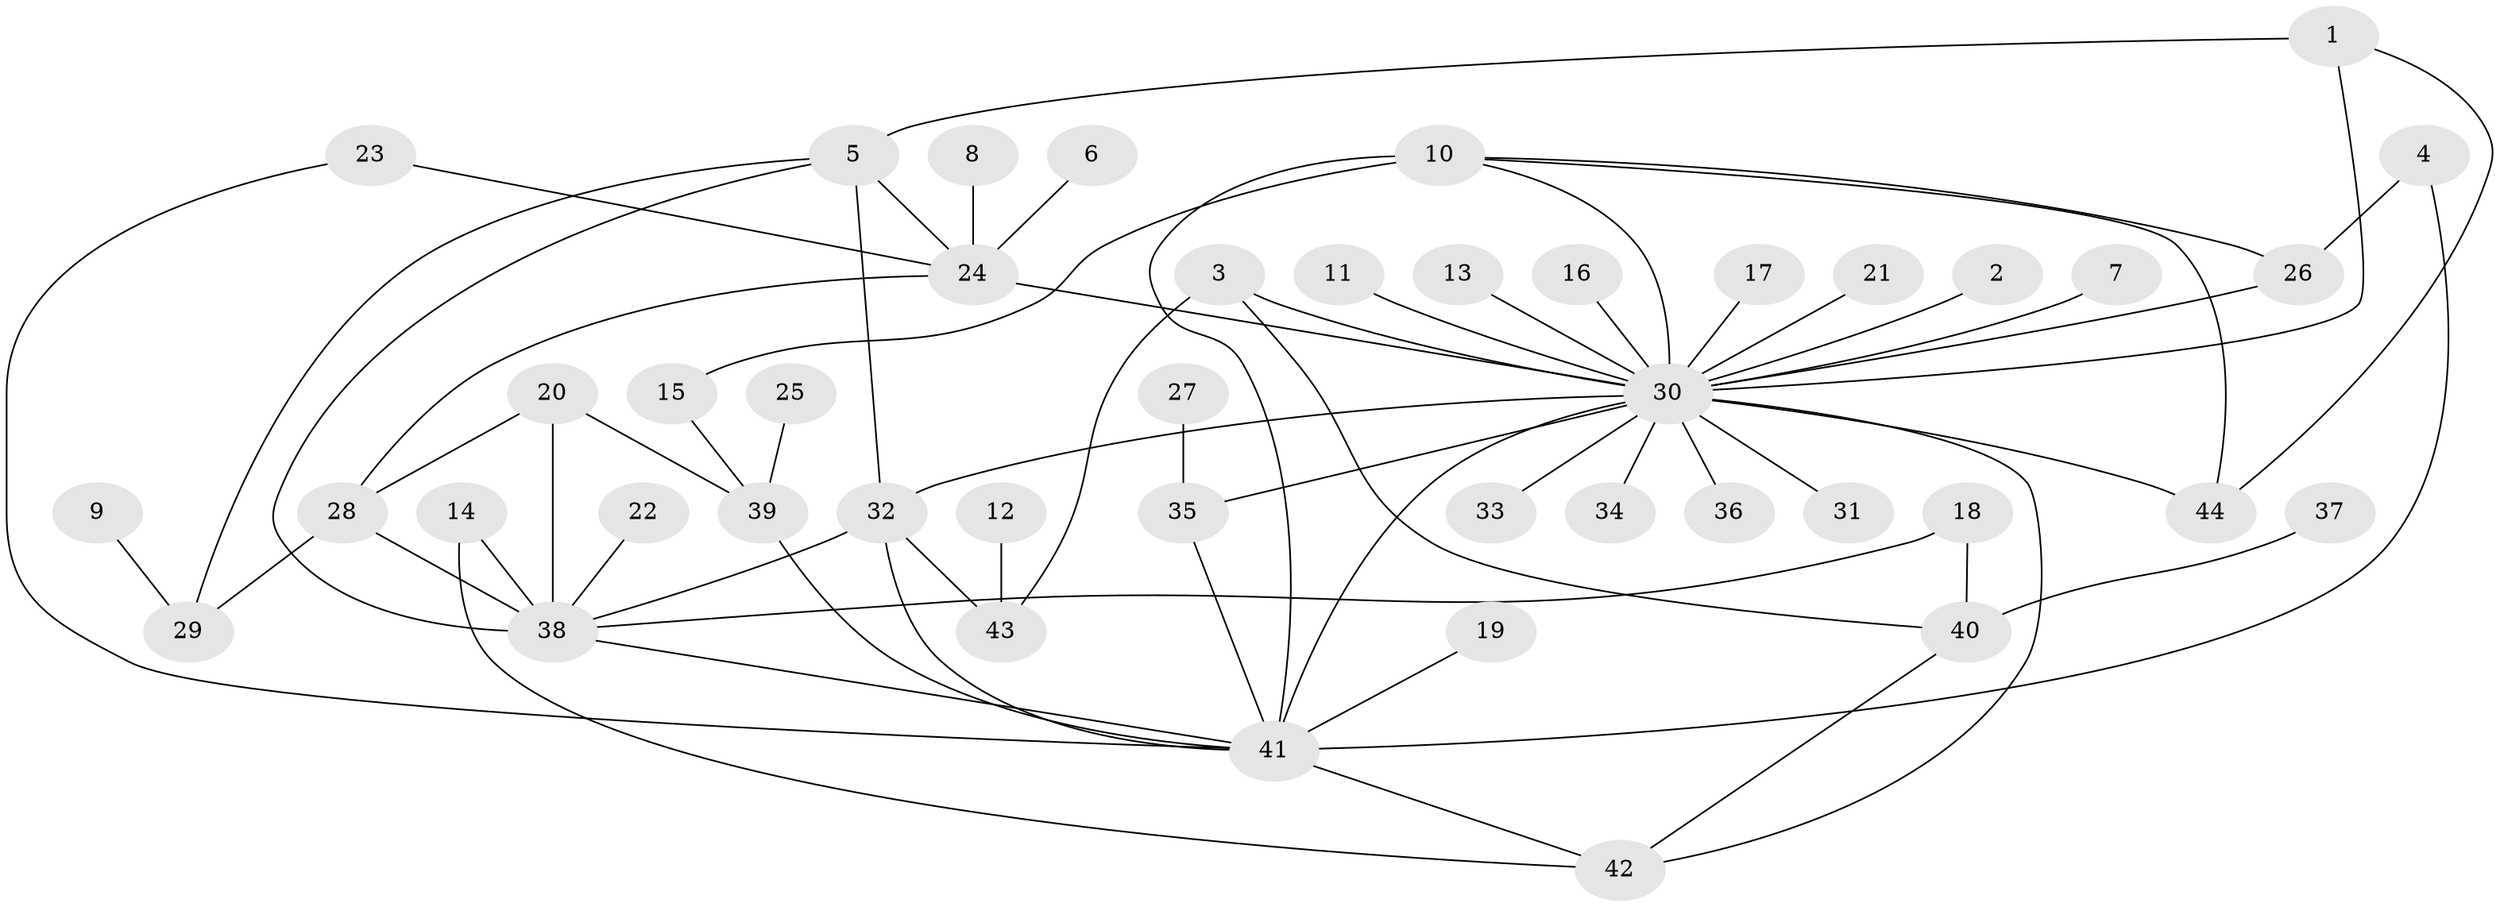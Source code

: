 // original degree distribution, {6: 0.045871559633027525, 24: 0.009174311926605505, 14: 0.009174311926605505, 1: 0.5412844036697247, 10: 0.009174311926605505, 3: 0.11009174311926606, 2: 0.1651376146788991, 8: 0.01834862385321101, 4: 0.06422018348623854, 5: 0.027522935779816515}
// Generated by graph-tools (version 1.1) at 2025/36/03/04/25 23:36:52]
// undirected, 44 vertices, 65 edges
graph export_dot {
  node [color=gray90,style=filled];
  1;
  2;
  3;
  4;
  5;
  6;
  7;
  8;
  9;
  10;
  11;
  12;
  13;
  14;
  15;
  16;
  17;
  18;
  19;
  20;
  21;
  22;
  23;
  24;
  25;
  26;
  27;
  28;
  29;
  30;
  31;
  32;
  33;
  34;
  35;
  36;
  37;
  38;
  39;
  40;
  41;
  42;
  43;
  44;
  1 -- 5 [weight=1.0];
  1 -- 30 [weight=1.0];
  1 -- 44 [weight=1.0];
  2 -- 30 [weight=1.0];
  3 -- 30 [weight=1.0];
  3 -- 40 [weight=1.0];
  3 -- 43 [weight=1.0];
  4 -- 26 [weight=1.0];
  4 -- 41 [weight=1.0];
  5 -- 24 [weight=1.0];
  5 -- 29 [weight=1.0];
  5 -- 32 [weight=1.0];
  5 -- 38 [weight=1.0];
  6 -- 24 [weight=1.0];
  7 -- 30 [weight=1.0];
  8 -- 24 [weight=1.0];
  9 -- 29 [weight=1.0];
  10 -- 15 [weight=1.0];
  10 -- 26 [weight=1.0];
  10 -- 30 [weight=1.0];
  10 -- 41 [weight=2.0];
  10 -- 44 [weight=1.0];
  11 -- 30 [weight=1.0];
  12 -- 43 [weight=1.0];
  13 -- 30 [weight=1.0];
  14 -- 38 [weight=1.0];
  14 -- 42 [weight=1.0];
  15 -- 39 [weight=1.0];
  16 -- 30 [weight=1.0];
  17 -- 30 [weight=1.0];
  18 -- 38 [weight=1.0];
  18 -- 40 [weight=2.0];
  19 -- 41 [weight=1.0];
  20 -- 28 [weight=1.0];
  20 -- 38 [weight=2.0];
  20 -- 39 [weight=2.0];
  21 -- 30 [weight=1.0];
  22 -- 38 [weight=1.0];
  23 -- 24 [weight=1.0];
  23 -- 41 [weight=1.0];
  24 -- 28 [weight=1.0];
  24 -- 30 [weight=1.0];
  25 -- 39 [weight=1.0];
  26 -- 30 [weight=1.0];
  27 -- 35 [weight=1.0];
  28 -- 29 [weight=1.0];
  28 -- 38 [weight=1.0];
  30 -- 31 [weight=1.0];
  30 -- 32 [weight=1.0];
  30 -- 33 [weight=1.0];
  30 -- 34 [weight=1.0];
  30 -- 35 [weight=1.0];
  30 -- 36 [weight=1.0];
  30 -- 41 [weight=1.0];
  30 -- 42 [weight=1.0];
  30 -- 44 [weight=1.0];
  32 -- 38 [weight=1.0];
  32 -- 41 [weight=1.0];
  32 -- 43 [weight=1.0];
  35 -- 41 [weight=1.0];
  37 -- 40 [weight=1.0];
  38 -- 41 [weight=1.0];
  39 -- 41 [weight=1.0];
  40 -- 42 [weight=1.0];
  41 -- 42 [weight=1.0];
}
